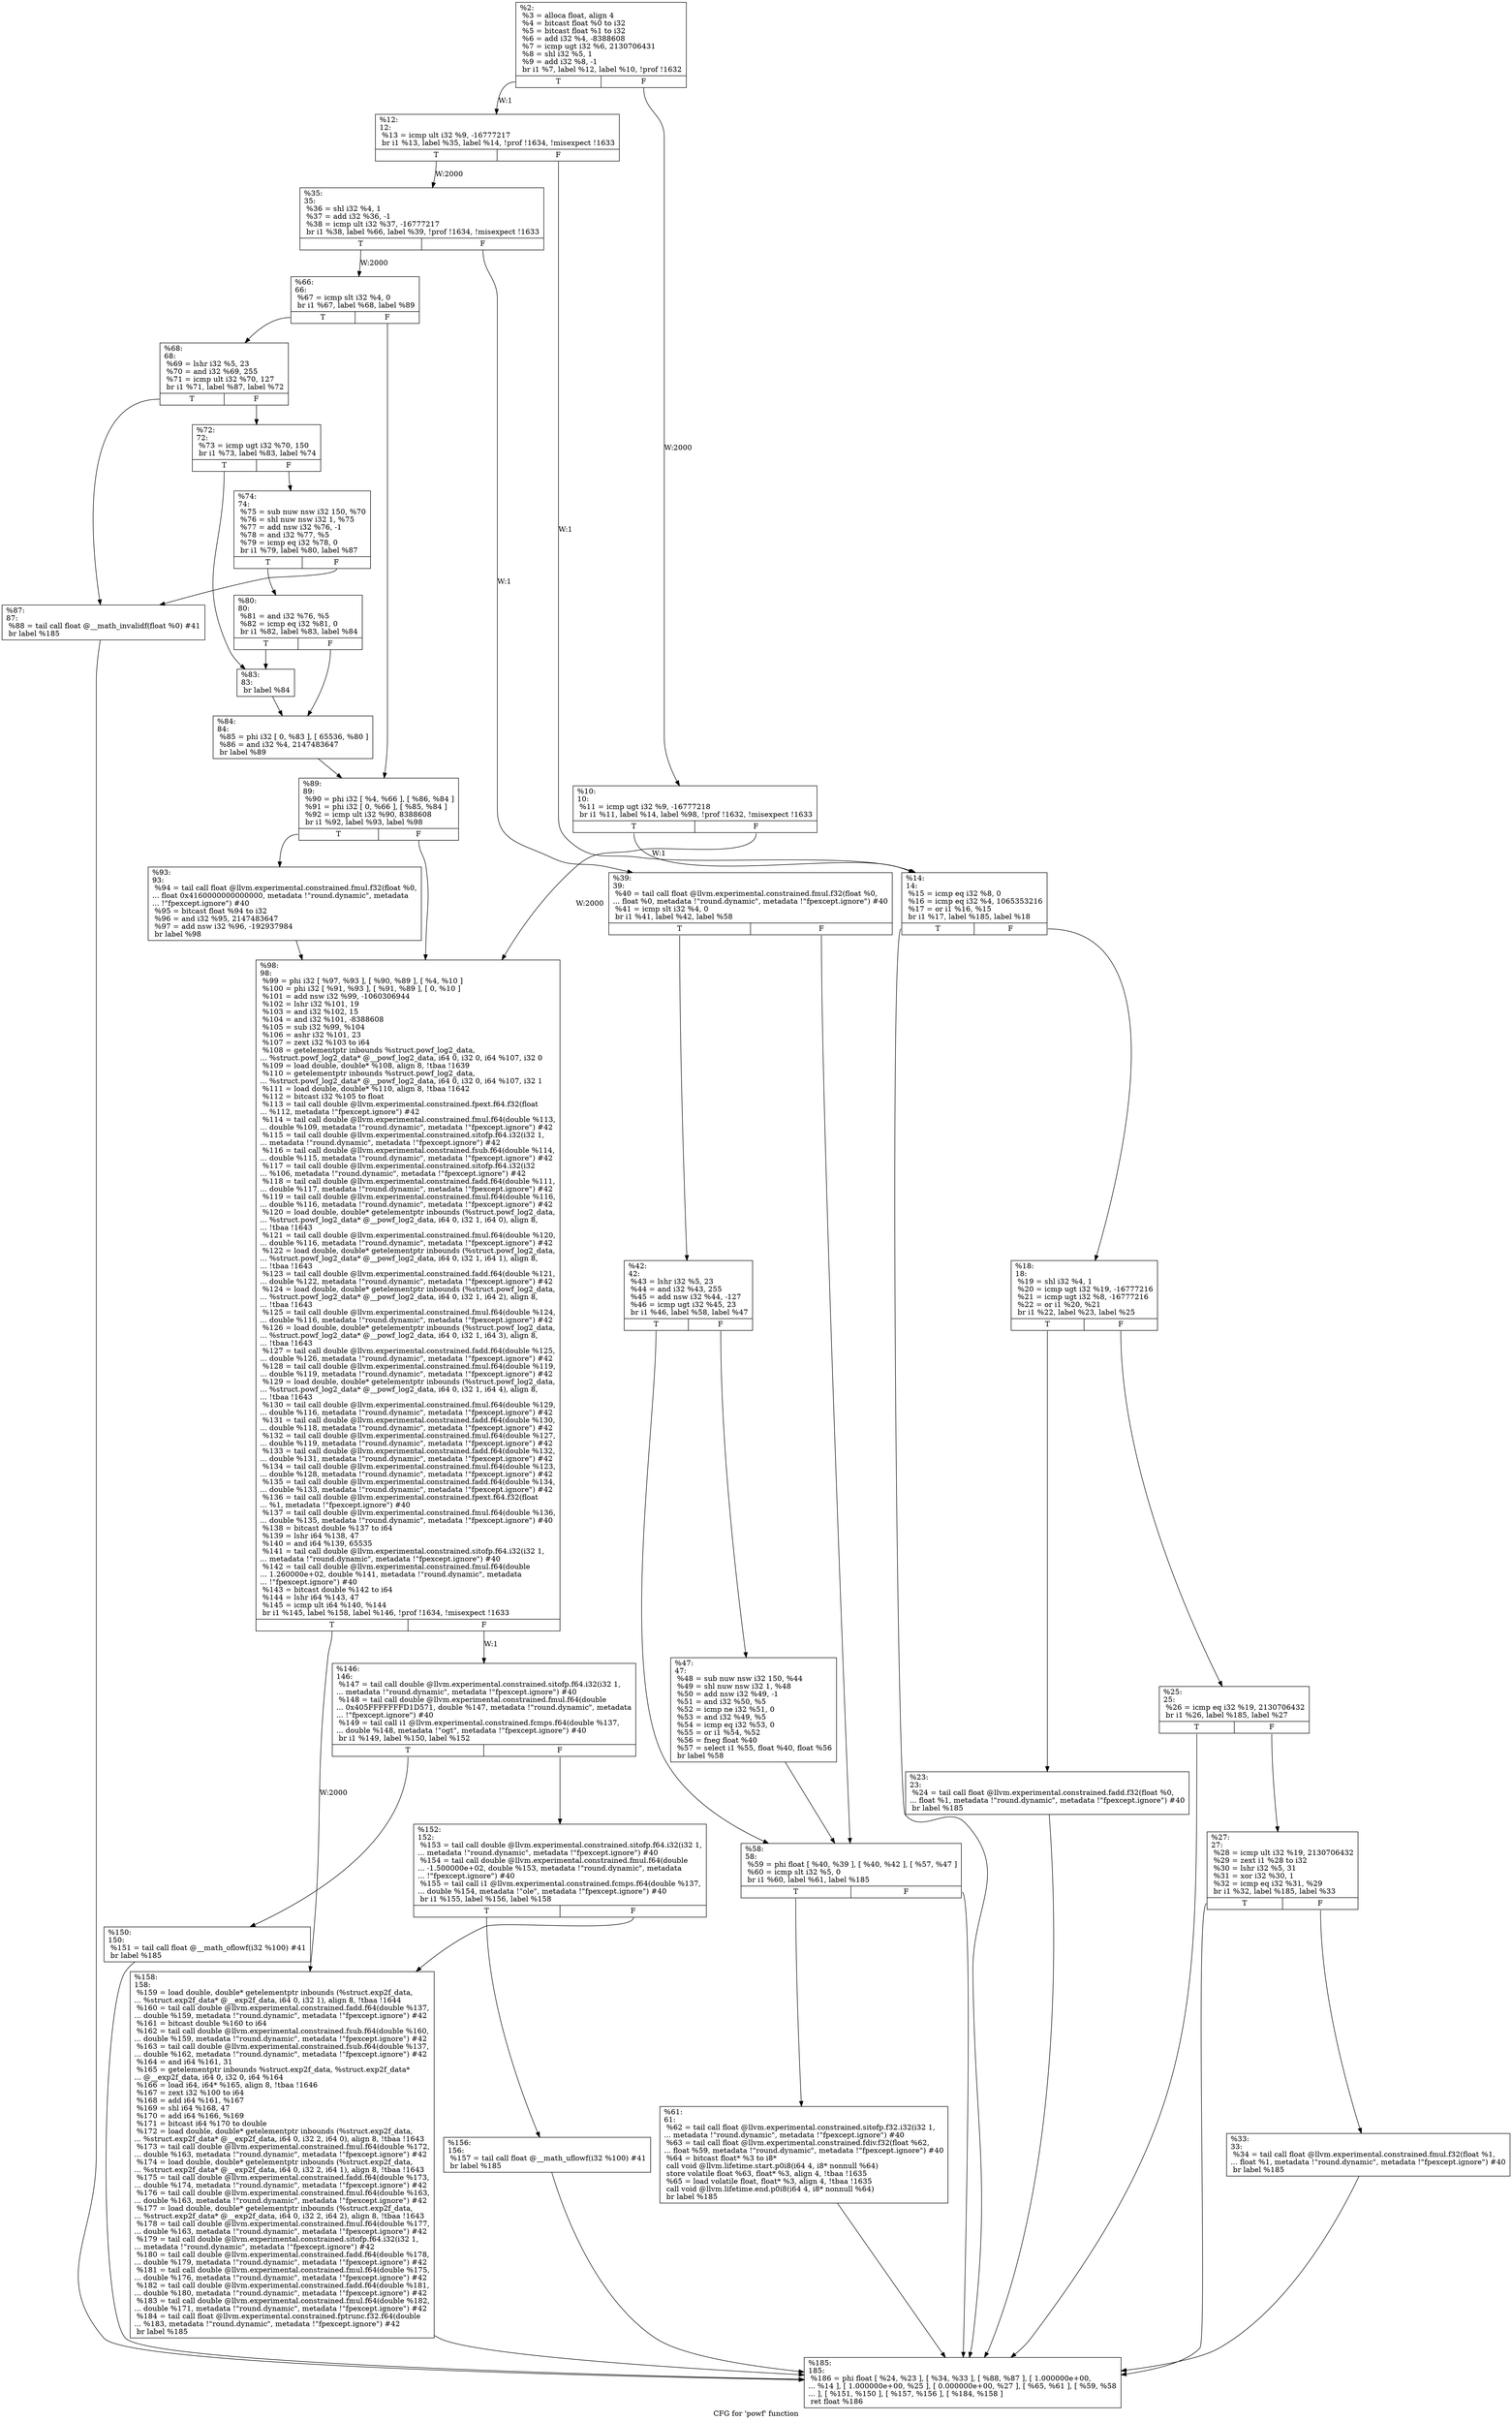 digraph "CFG for 'powf' function" {
	label="CFG for 'powf' function";

	Node0x1e8f930 [shape=record,label="{%2:\l  %3 = alloca float, align 4\l  %4 = bitcast float %0 to i32\l  %5 = bitcast float %1 to i32\l  %6 = add i32 %4, -8388608\l  %7 = icmp ugt i32 %6, 2130706431\l  %8 = shl i32 %5, 1\l  %9 = add i32 %8, -1\l  br i1 %7, label %12, label %10, !prof !1632\l|{<s0>T|<s1>F}}"];
	Node0x1e8f930:s0 -> Node0x1e900e0[label="W:1"];
	Node0x1e8f930:s1 -> Node0x1e8f980[label="W:2000"];
	Node0x1e8f980 [shape=record,label="{%10:\l10:                                               \l  %11 = icmp ugt i32 %9, -16777218\l  br i1 %11, label %14, label %98, !prof !1632, !misexpect !1633\l|{<s0>T|<s1>F}}"];
	Node0x1e8f980:s0 -> Node0x1e90130[label="W:1"];
	Node0x1e8f980:s1 -> Node0x1e90810[label="W:2000"];
	Node0x1e900e0 [shape=record,label="{%12:\l12:                                               \l  %13 = icmp ult i32 %9, -16777217\l  br i1 %13, label %35, label %14, !prof !1634, !misexpect !1633\l|{<s0>T|<s1>F}}"];
	Node0x1e900e0:s0 -> Node0x1e90310[label="W:2000"];
	Node0x1e900e0:s1 -> Node0x1e90130[label="W:1"];
	Node0x1e90130 [shape=record,label="{%14:\l14:                                               \l  %15 = icmp eq i32 %8, 0\l  %16 = icmp eq i32 %4, 1065353216\l  %17 = or i1 %16, %15\l  br i1 %17, label %185, label %18\l|{<s0>T|<s1>F}}"];
	Node0x1e90130:s0 -> Node0x1e909f0;
	Node0x1e90130:s1 -> Node0x1e90180;
	Node0x1e90180 [shape=record,label="{%18:\l18:                                               \l  %19 = shl i32 %4, 1\l  %20 = icmp ugt i32 %19, -16777216\l  %21 = icmp ugt i32 %8, -16777216\l  %22 = or i1 %20, %21\l  br i1 %22, label %23, label %25\l|{<s0>T|<s1>F}}"];
	Node0x1e90180:s0 -> Node0x1e901d0;
	Node0x1e90180:s1 -> Node0x1e90220;
	Node0x1e901d0 [shape=record,label="{%23:\l23:                                               \l  %24 = tail call float @llvm.experimental.constrained.fadd.f32(float %0,\l... float %1, metadata !\"round.dynamic\", metadata !\"fpexcept.ignore\") #40\l  br label %185\l}"];
	Node0x1e901d0 -> Node0x1e909f0;
	Node0x1e90220 [shape=record,label="{%25:\l25:                                               \l  %26 = icmp eq i32 %19, 2130706432\l  br i1 %26, label %185, label %27\l|{<s0>T|<s1>F}}"];
	Node0x1e90220:s0 -> Node0x1e909f0;
	Node0x1e90220:s1 -> Node0x1e90270;
	Node0x1e90270 [shape=record,label="{%27:\l27:                                               \l  %28 = icmp ult i32 %19, 2130706432\l  %29 = zext i1 %28 to i32\l  %30 = lshr i32 %5, 31\l  %31 = xor i32 %30, 1\l  %32 = icmp eq i32 %31, %29\l  br i1 %32, label %185, label %33\l|{<s0>T|<s1>F}}"];
	Node0x1e90270:s0 -> Node0x1e909f0;
	Node0x1e90270:s1 -> Node0x1e902c0;
	Node0x1e902c0 [shape=record,label="{%33:\l33:                                               \l  %34 = tail call float @llvm.experimental.constrained.fmul.f32(float %1,\l... float %1, metadata !\"round.dynamic\", metadata !\"fpexcept.ignore\") #40\l  br label %185\l}"];
	Node0x1e902c0 -> Node0x1e909f0;
	Node0x1e90310 [shape=record,label="{%35:\l35:                                               \l  %36 = shl i32 %4, 1\l  %37 = add i32 %36, -1\l  %38 = icmp ult i32 %37, -16777217\l  br i1 %38, label %66, label %39, !prof !1634, !misexpect !1633\l|{<s0>T|<s1>F}}"];
	Node0x1e90310:s0 -> Node0x1e904f0[label="W:2000"];
	Node0x1e90310:s1 -> Node0x1e90360[label="W:1"];
	Node0x1e90360 [shape=record,label="{%39:\l39:                                               \l  %40 = tail call float @llvm.experimental.constrained.fmul.f32(float %0,\l... float %0, metadata !\"round.dynamic\", metadata !\"fpexcept.ignore\") #40\l  %41 = icmp slt i32 %4, 0\l  br i1 %41, label %42, label %58\l|{<s0>T|<s1>F}}"];
	Node0x1e90360:s0 -> Node0x1e903b0;
	Node0x1e90360:s1 -> Node0x1e90450;
	Node0x1e903b0 [shape=record,label="{%42:\l42:                                               \l  %43 = lshr i32 %5, 23\l  %44 = and i32 %43, 255\l  %45 = add nsw i32 %44, -127\l  %46 = icmp ugt i32 %45, 23\l  br i1 %46, label %58, label %47\l|{<s0>T|<s1>F}}"];
	Node0x1e903b0:s0 -> Node0x1e90450;
	Node0x1e903b0:s1 -> Node0x1e90400;
	Node0x1e90400 [shape=record,label="{%47:\l47:                                               \l  %48 = sub nuw nsw i32 150, %44\l  %49 = shl nuw nsw i32 1, %48\l  %50 = add nsw i32 %49, -1\l  %51 = and i32 %50, %5\l  %52 = icmp ne i32 %51, 0\l  %53 = and i32 %49, %5\l  %54 = icmp eq i32 %53, 0\l  %55 = or i1 %54, %52\l  %56 = fneg float %40\l  %57 = select i1 %55, float %40, float %56\l  br label %58\l}"];
	Node0x1e90400 -> Node0x1e90450;
	Node0x1e90450 [shape=record,label="{%58:\l58:                                               \l  %59 = phi float [ %40, %39 ], [ %40, %42 ], [ %57, %47 ]\l  %60 = icmp slt i32 %5, 0\l  br i1 %60, label %61, label %185\l|{<s0>T|<s1>F}}"];
	Node0x1e90450:s0 -> Node0x1e904a0;
	Node0x1e90450:s1 -> Node0x1e909f0;
	Node0x1e904a0 [shape=record,label="{%61:\l61:                                               \l  %62 = tail call float @llvm.experimental.constrained.sitofp.f32.i32(i32 1,\l... metadata !\"round.dynamic\", metadata !\"fpexcept.ignore\") #40\l  %63 = tail call float @llvm.experimental.constrained.fdiv.f32(float %62,\l... float %59, metadata !\"round.dynamic\", metadata !\"fpexcept.ignore\") #40\l  %64 = bitcast float* %3 to i8*\l  call void @llvm.lifetime.start.p0i8(i64 4, i8* nonnull %64)\l  store volatile float %63, float* %3, align 4, !tbaa !1635\l  %65 = load volatile float, float* %3, align 4, !tbaa !1635\l  call void @llvm.lifetime.end.p0i8(i64 4, i8* nonnull %64)\l  br label %185\l}"];
	Node0x1e904a0 -> Node0x1e909f0;
	Node0x1e904f0 [shape=record,label="{%66:\l66:                                               \l  %67 = icmp slt i32 %4, 0\l  br i1 %67, label %68, label %89\l|{<s0>T|<s1>F}}"];
	Node0x1e904f0:s0 -> Node0x1e90540;
	Node0x1e904f0:s1 -> Node0x1e90770;
	Node0x1e90540 [shape=record,label="{%68:\l68:                                               \l  %69 = lshr i32 %5, 23\l  %70 = and i32 %69, 255\l  %71 = icmp ult i32 %70, 127\l  br i1 %71, label %87, label %72\l|{<s0>T|<s1>F}}"];
	Node0x1e90540:s0 -> Node0x1e90720;
	Node0x1e90540:s1 -> Node0x1e90590;
	Node0x1e90590 [shape=record,label="{%72:\l72:                                               \l  %73 = icmp ugt i32 %70, 150\l  br i1 %73, label %83, label %74\l|{<s0>T|<s1>F}}"];
	Node0x1e90590:s0 -> Node0x1e90680;
	Node0x1e90590:s1 -> Node0x1e905e0;
	Node0x1e905e0 [shape=record,label="{%74:\l74:                                               \l  %75 = sub nuw nsw i32 150, %70\l  %76 = shl nuw nsw i32 1, %75\l  %77 = add nsw i32 %76, -1\l  %78 = and i32 %77, %5\l  %79 = icmp eq i32 %78, 0\l  br i1 %79, label %80, label %87\l|{<s0>T|<s1>F}}"];
	Node0x1e905e0:s0 -> Node0x1e90630;
	Node0x1e905e0:s1 -> Node0x1e90720;
	Node0x1e90630 [shape=record,label="{%80:\l80:                                               \l  %81 = and i32 %76, %5\l  %82 = icmp eq i32 %81, 0\l  br i1 %82, label %83, label %84\l|{<s0>T|<s1>F}}"];
	Node0x1e90630:s0 -> Node0x1e90680;
	Node0x1e90630:s1 -> Node0x1e906d0;
	Node0x1e90680 [shape=record,label="{%83:\l83:                                               \l  br label %84\l}"];
	Node0x1e90680 -> Node0x1e906d0;
	Node0x1e906d0 [shape=record,label="{%84:\l84:                                               \l  %85 = phi i32 [ 0, %83 ], [ 65536, %80 ]\l  %86 = and i32 %4, 2147483647\l  br label %89\l}"];
	Node0x1e906d0 -> Node0x1e90770;
	Node0x1e90720 [shape=record,label="{%87:\l87:                                               \l  %88 = tail call float @__math_invalidf(float %0) #41\l  br label %185\l}"];
	Node0x1e90720 -> Node0x1e909f0;
	Node0x1e90770 [shape=record,label="{%89:\l89:                                               \l  %90 = phi i32 [ %4, %66 ], [ %86, %84 ]\l  %91 = phi i32 [ 0, %66 ], [ %85, %84 ]\l  %92 = icmp ult i32 %90, 8388608\l  br i1 %92, label %93, label %98\l|{<s0>T|<s1>F}}"];
	Node0x1e90770:s0 -> Node0x1e907c0;
	Node0x1e90770:s1 -> Node0x1e90810;
	Node0x1e907c0 [shape=record,label="{%93:\l93:                                               \l  %94 = tail call float @llvm.experimental.constrained.fmul.f32(float %0,\l... float 0x4160000000000000, metadata !\"round.dynamic\", metadata\l... !\"fpexcept.ignore\") #40\l  %95 = bitcast float %94 to i32\l  %96 = and i32 %95, 2147483647\l  %97 = add nsw i32 %96, -192937984\l  br label %98\l}"];
	Node0x1e907c0 -> Node0x1e90810;
	Node0x1e90810 [shape=record,label="{%98:\l98:                                               \l  %99 = phi i32 [ %97, %93 ], [ %90, %89 ], [ %4, %10 ]\l  %100 = phi i32 [ %91, %93 ], [ %91, %89 ], [ 0, %10 ]\l  %101 = add nsw i32 %99, -1060306944\l  %102 = lshr i32 %101, 19\l  %103 = and i32 %102, 15\l  %104 = and i32 %101, -8388608\l  %105 = sub i32 %99, %104\l  %106 = ashr i32 %101, 23\l  %107 = zext i32 %103 to i64\l  %108 = getelementptr inbounds %struct.powf_log2_data,\l... %struct.powf_log2_data* @__powf_log2_data, i64 0, i32 0, i64 %107, i32 0\l  %109 = load double, double* %108, align 8, !tbaa !1639\l  %110 = getelementptr inbounds %struct.powf_log2_data,\l... %struct.powf_log2_data* @__powf_log2_data, i64 0, i32 0, i64 %107, i32 1\l  %111 = load double, double* %110, align 8, !tbaa !1642\l  %112 = bitcast i32 %105 to float\l  %113 = tail call double @llvm.experimental.constrained.fpext.f64.f32(float\l... %112, metadata !\"fpexcept.ignore\") #42\l  %114 = tail call double @llvm.experimental.constrained.fmul.f64(double %113,\l... double %109, metadata !\"round.dynamic\", metadata !\"fpexcept.ignore\") #42\l  %115 = tail call double @llvm.experimental.constrained.sitofp.f64.i32(i32 1,\l... metadata !\"round.dynamic\", metadata !\"fpexcept.ignore\") #42\l  %116 = tail call double @llvm.experimental.constrained.fsub.f64(double %114,\l... double %115, metadata !\"round.dynamic\", metadata !\"fpexcept.ignore\") #42\l  %117 = tail call double @llvm.experimental.constrained.sitofp.f64.i32(i32\l... %106, metadata !\"round.dynamic\", metadata !\"fpexcept.ignore\") #42\l  %118 = tail call double @llvm.experimental.constrained.fadd.f64(double %111,\l... double %117, metadata !\"round.dynamic\", metadata !\"fpexcept.ignore\") #42\l  %119 = tail call double @llvm.experimental.constrained.fmul.f64(double %116,\l... double %116, metadata !\"round.dynamic\", metadata !\"fpexcept.ignore\") #42\l  %120 = load double, double* getelementptr inbounds (%struct.powf_log2_data,\l... %struct.powf_log2_data* @__powf_log2_data, i64 0, i32 1, i64 0), align 8,\l... !tbaa !1643\l  %121 = tail call double @llvm.experimental.constrained.fmul.f64(double %120,\l... double %116, metadata !\"round.dynamic\", metadata !\"fpexcept.ignore\") #42\l  %122 = load double, double* getelementptr inbounds (%struct.powf_log2_data,\l... %struct.powf_log2_data* @__powf_log2_data, i64 0, i32 1, i64 1), align 8,\l... !tbaa !1643\l  %123 = tail call double @llvm.experimental.constrained.fadd.f64(double %121,\l... double %122, metadata !\"round.dynamic\", metadata !\"fpexcept.ignore\") #42\l  %124 = load double, double* getelementptr inbounds (%struct.powf_log2_data,\l... %struct.powf_log2_data* @__powf_log2_data, i64 0, i32 1, i64 2), align 8,\l... !tbaa !1643\l  %125 = tail call double @llvm.experimental.constrained.fmul.f64(double %124,\l... double %116, metadata !\"round.dynamic\", metadata !\"fpexcept.ignore\") #42\l  %126 = load double, double* getelementptr inbounds (%struct.powf_log2_data,\l... %struct.powf_log2_data* @__powf_log2_data, i64 0, i32 1, i64 3), align 8,\l... !tbaa !1643\l  %127 = tail call double @llvm.experimental.constrained.fadd.f64(double %125,\l... double %126, metadata !\"round.dynamic\", metadata !\"fpexcept.ignore\") #42\l  %128 = tail call double @llvm.experimental.constrained.fmul.f64(double %119,\l... double %119, metadata !\"round.dynamic\", metadata !\"fpexcept.ignore\") #42\l  %129 = load double, double* getelementptr inbounds (%struct.powf_log2_data,\l... %struct.powf_log2_data* @__powf_log2_data, i64 0, i32 1, i64 4), align 8,\l... !tbaa !1643\l  %130 = tail call double @llvm.experimental.constrained.fmul.f64(double %129,\l... double %116, metadata !\"round.dynamic\", metadata !\"fpexcept.ignore\") #42\l  %131 = tail call double @llvm.experimental.constrained.fadd.f64(double %130,\l... double %118, metadata !\"round.dynamic\", metadata !\"fpexcept.ignore\") #42\l  %132 = tail call double @llvm.experimental.constrained.fmul.f64(double %127,\l... double %119, metadata !\"round.dynamic\", metadata !\"fpexcept.ignore\") #42\l  %133 = tail call double @llvm.experimental.constrained.fadd.f64(double %132,\l... double %131, metadata !\"round.dynamic\", metadata !\"fpexcept.ignore\") #42\l  %134 = tail call double @llvm.experimental.constrained.fmul.f64(double %123,\l... double %128, metadata !\"round.dynamic\", metadata !\"fpexcept.ignore\") #42\l  %135 = tail call double @llvm.experimental.constrained.fadd.f64(double %134,\l... double %133, metadata !\"round.dynamic\", metadata !\"fpexcept.ignore\") #42\l  %136 = tail call double @llvm.experimental.constrained.fpext.f64.f32(float\l... %1, metadata !\"fpexcept.ignore\") #40\l  %137 = tail call double @llvm.experimental.constrained.fmul.f64(double %136,\l... double %135, metadata !\"round.dynamic\", metadata !\"fpexcept.ignore\") #40\l  %138 = bitcast double %137 to i64\l  %139 = lshr i64 %138, 47\l  %140 = and i64 %139, 65535\l  %141 = tail call double @llvm.experimental.constrained.sitofp.f64.i32(i32 1,\l... metadata !\"round.dynamic\", metadata !\"fpexcept.ignore\") #40\l  %142 = tail call double @llvm.experimental.constrained.fmul.f64(double\l... 1.260000e+02, double %141, metadata !\"round.dynamic\", metadata\l... !\"fpexcept.ignore\") #40\l  %143 = bitcast double %142 to i64\l  %144 = lshr i64 %143, 47\l  %145 = icmp ult i64 %140, %144\l  br i1 %145, label %158, label %146, !prof !1634, !misexpect !1633\l|{<s0>T|<s1>F}}"];
	Node0x1e90810:s0 -> Node0x1e909a0[label="W:2000"];
	Node0x1e90810:s1 -> Node0x1e90860[label="W:1"];
	Node0x1e90860 [shape=record,label="{%146:\l146:                                              \l  %147 = tail call double @llvm.experimental.constrained.sitofp.f64.i32(i32 1,\l... metadata !\"round.dynamic\", metadata !\"fpexcept.ignore\") #40\l  %148 = tail call double @llvm.experimental.constrained.fmul.f64(double\l... 0x405FFFFFFFD1D571, double %147, metadata !\"round.dynamic\", metadata\l... !\"fpexcept.ignore\") #40\l  %149 = tail call i1 @llvm.experimental.constrained.fcmps.f64(double %137,\l... double %148, metadata !\"ogt\", metadata !\"fpexcept.ignore\") #40\l  br i1 %149, label %150, label %152\l|{<s0>T|<s1>F}}"];
	Node0x1e90860:s0 -> Node0x1e908b0;
	Node0x1e90860:s1 -> Node0x1e90900;
	Node0x1e908b0 [shape=record,label="{%150:\l150:                                              \l  %151 = tail call float @__math_oflowf(i32 %100) #41\l  br label %185\l}"];
	Node0x1e908b0 -> Node0x1e909f0;
	Node0x1e90900 [shape=record,label="{%152:\l152:                                              \l  %153 = tail call double @llvm.experimental.constrained.sitofp.f64.i32(i32 1,\l... metadata !\"round.dynamic\", metadata !\"fpexcept.ignore\") #40\l  %154 = tail call double @llvm.experimental.constrained.fmul.f64(double\l... -1.500000e+02, double %153, metadata !\"round.dynamic\", metadata\l... !\"fpexcept.ignore\") #40\l  %155 = tail call i1 @llvm.experimental.constrained.fcmps.f64(double %137,\l... double %154, metadata !\"ole\", metadata !\"fpexcept.ignore\") #40\l  br i1 %155, label %156, label %158\l|{<s0>T|<s1>F}}"];
	Node0x1e90900:s0 -> Node0x1e90950;
	Node0x1e90900:s1 -> Node0x1e909a0;
	Node0x1e90950 [shape=record,label="{%156:\l156:                                              \l  %157 = tail call float @__math_uflowf(i32 %100) #41\l  br label %185\l}"];
	Node0x1e90950 -> Node0x1e909f0;
	Node0x1e909a0 [shape=record,label="{%158:\l158:                                              \l  %159 = load double, double* getelementptr inbounds (%struct.exp2f_data,\l... %struct.exp2f_data* @__exp2f_data, i64 0, i32 1), align 8, !tbaa !1644\l  %160 = tail call double @llvm.experimental.constrained.fadd.f64(double %137,\l... double %159, metadata !\"round.dynamic\", metadata !\"fpexcept.ignore\") #42\l  %161 = bitcast double %160 to i64\l  %162 = tail call double @llvm.experimental.constrained.fsub.f64(double %160,\l... double %159, metadata !\"round.dynamic\", metadata !\"fpexcept.ignore\") #42\l  %163 = tail call double @llvm.experimental.constrained.fsub.f64(double %137,\l... double %162, metadata !\"round.dynamic\", metadata !\"fpexcept.ignore\") #42\l  %164 = and i64 %161, 31\l  %165 = getelementptr inbounds %struct.exp2f_data, %struct.exp2f_data*\l... @__exp2f_data, i64 0, i32 0, i64 %164\l  %166 = load i64, i64* %165, align 8, !tbaa !1646\l  %167 = zext i32 %100 to i64\l  %168 = add i64 %161, %167\l  %169 = shl i64 %168, 47\l  %170 = add i64 %166, %169\l  %171 = bitcast i64 %170 to double\l  %172 = load double, double* getelementptr inbounds (%struct.exp2f_data,\l... %struct.exp2f_data* @__exp2f_data, i64 0, i32 2, i64 0), align 8, !tbaa !1643\l  %173 = tail call double @llvm.experimental.constrained.fmul.f64(double %172,\l... double %163, metadata !\"round.dynamic\", metadata !\"fpexcept.ignore\") #42\l  %174 = load double, double* getelementptr inbounds (%struct.exp2f_data,\l... %struct.exp2f_data* @__exp2f_data, i64 0, i32 2, i64 1), align 8, !tbaa !1643\l  %175 = tail call double @llvm.experimental.constrained.fadd.f64(double %173,\l... double %174, metadata !\"round.dynamic\", metadata !\"fpexcept.ignore\") #42\l  %176 = tail call double @llvm.experimental.constrained.fmul.f64(double %163,\l... double %163, metadata !\"round.dynamic\", metadata !\"fpexcept.ignore\") #42\l  %177 = load double, double* getelementptr inbounds (%struct.exp2f_data,\l... %struct.exp2f_data* @__exp2f_data, i64 0, i32 2, i64 2), align 8, !tbaa !1643\l  %178 = tail call double @llvm.experimental.constrained.fmul.f64(double %177,\l... double %163, metadata !\"round.dynamic\", metadata !\"fpexcept.ignore\") #42\l  %179 = tail call double @llvm.experimental.constrained.sitofp.f64.i32(i32 1,\l... metadata !\"round.dynamic\", metadata !\"fpexcept.ignore\") #42\l  %180 = tail call double @llvm.experimental.constrained.fadd.f64(double %178,\l... double %179, metadata !\"round.dynamic\", metadata !\"fpexcept.ignore\") #42\l  %181 = tail call double @llvm.experimental.constrained.fmul.f64(double %175,\l... double %176, metadata !\"round.dynamic\", metadata !\"fpexcept.ignore\") #42\l  %182 = tail call double @llvm.experimental.constrained.fadd.f64(double %181,\l... double %180, metadata !\"round.dynamic\", metadata !\"fpexcept.ignore\") #42\l  %183 = tail call double @llvm.experimental.constrained.fmul.f64(double %182,\l... double %171, metadata !\"round.dynamic\", metadata !\"fpexcept.ignore\") #42\l  %184 = tail call float @llvm.experimental.constrained.fptrunc.f32.f64(double\l... %183, metadata !\"round.dynamic\", metadata !\"fpexcept.ignore\") #42\l  br label %185\l}"];
	Node0x1e909a0 -> Node0x1e909f0;
	Node0x1e909f0 [shape=record,label="{%185:\l185:                                              \l  %186 = phi float [ %24, %23 ], [ %34, %33 ], [ %88, %87 ], [ 1.000000e+00,\l... %14 ], [ 1.000000e+00, %25 ], [ 0.000000e+00, %27 ], [ %65, %61 ], [ %59, %58\l... ], [ %151, %150 ], [ %157, %156 ], [ %184, %158 ]\l  ret float %186\l}"];
}
